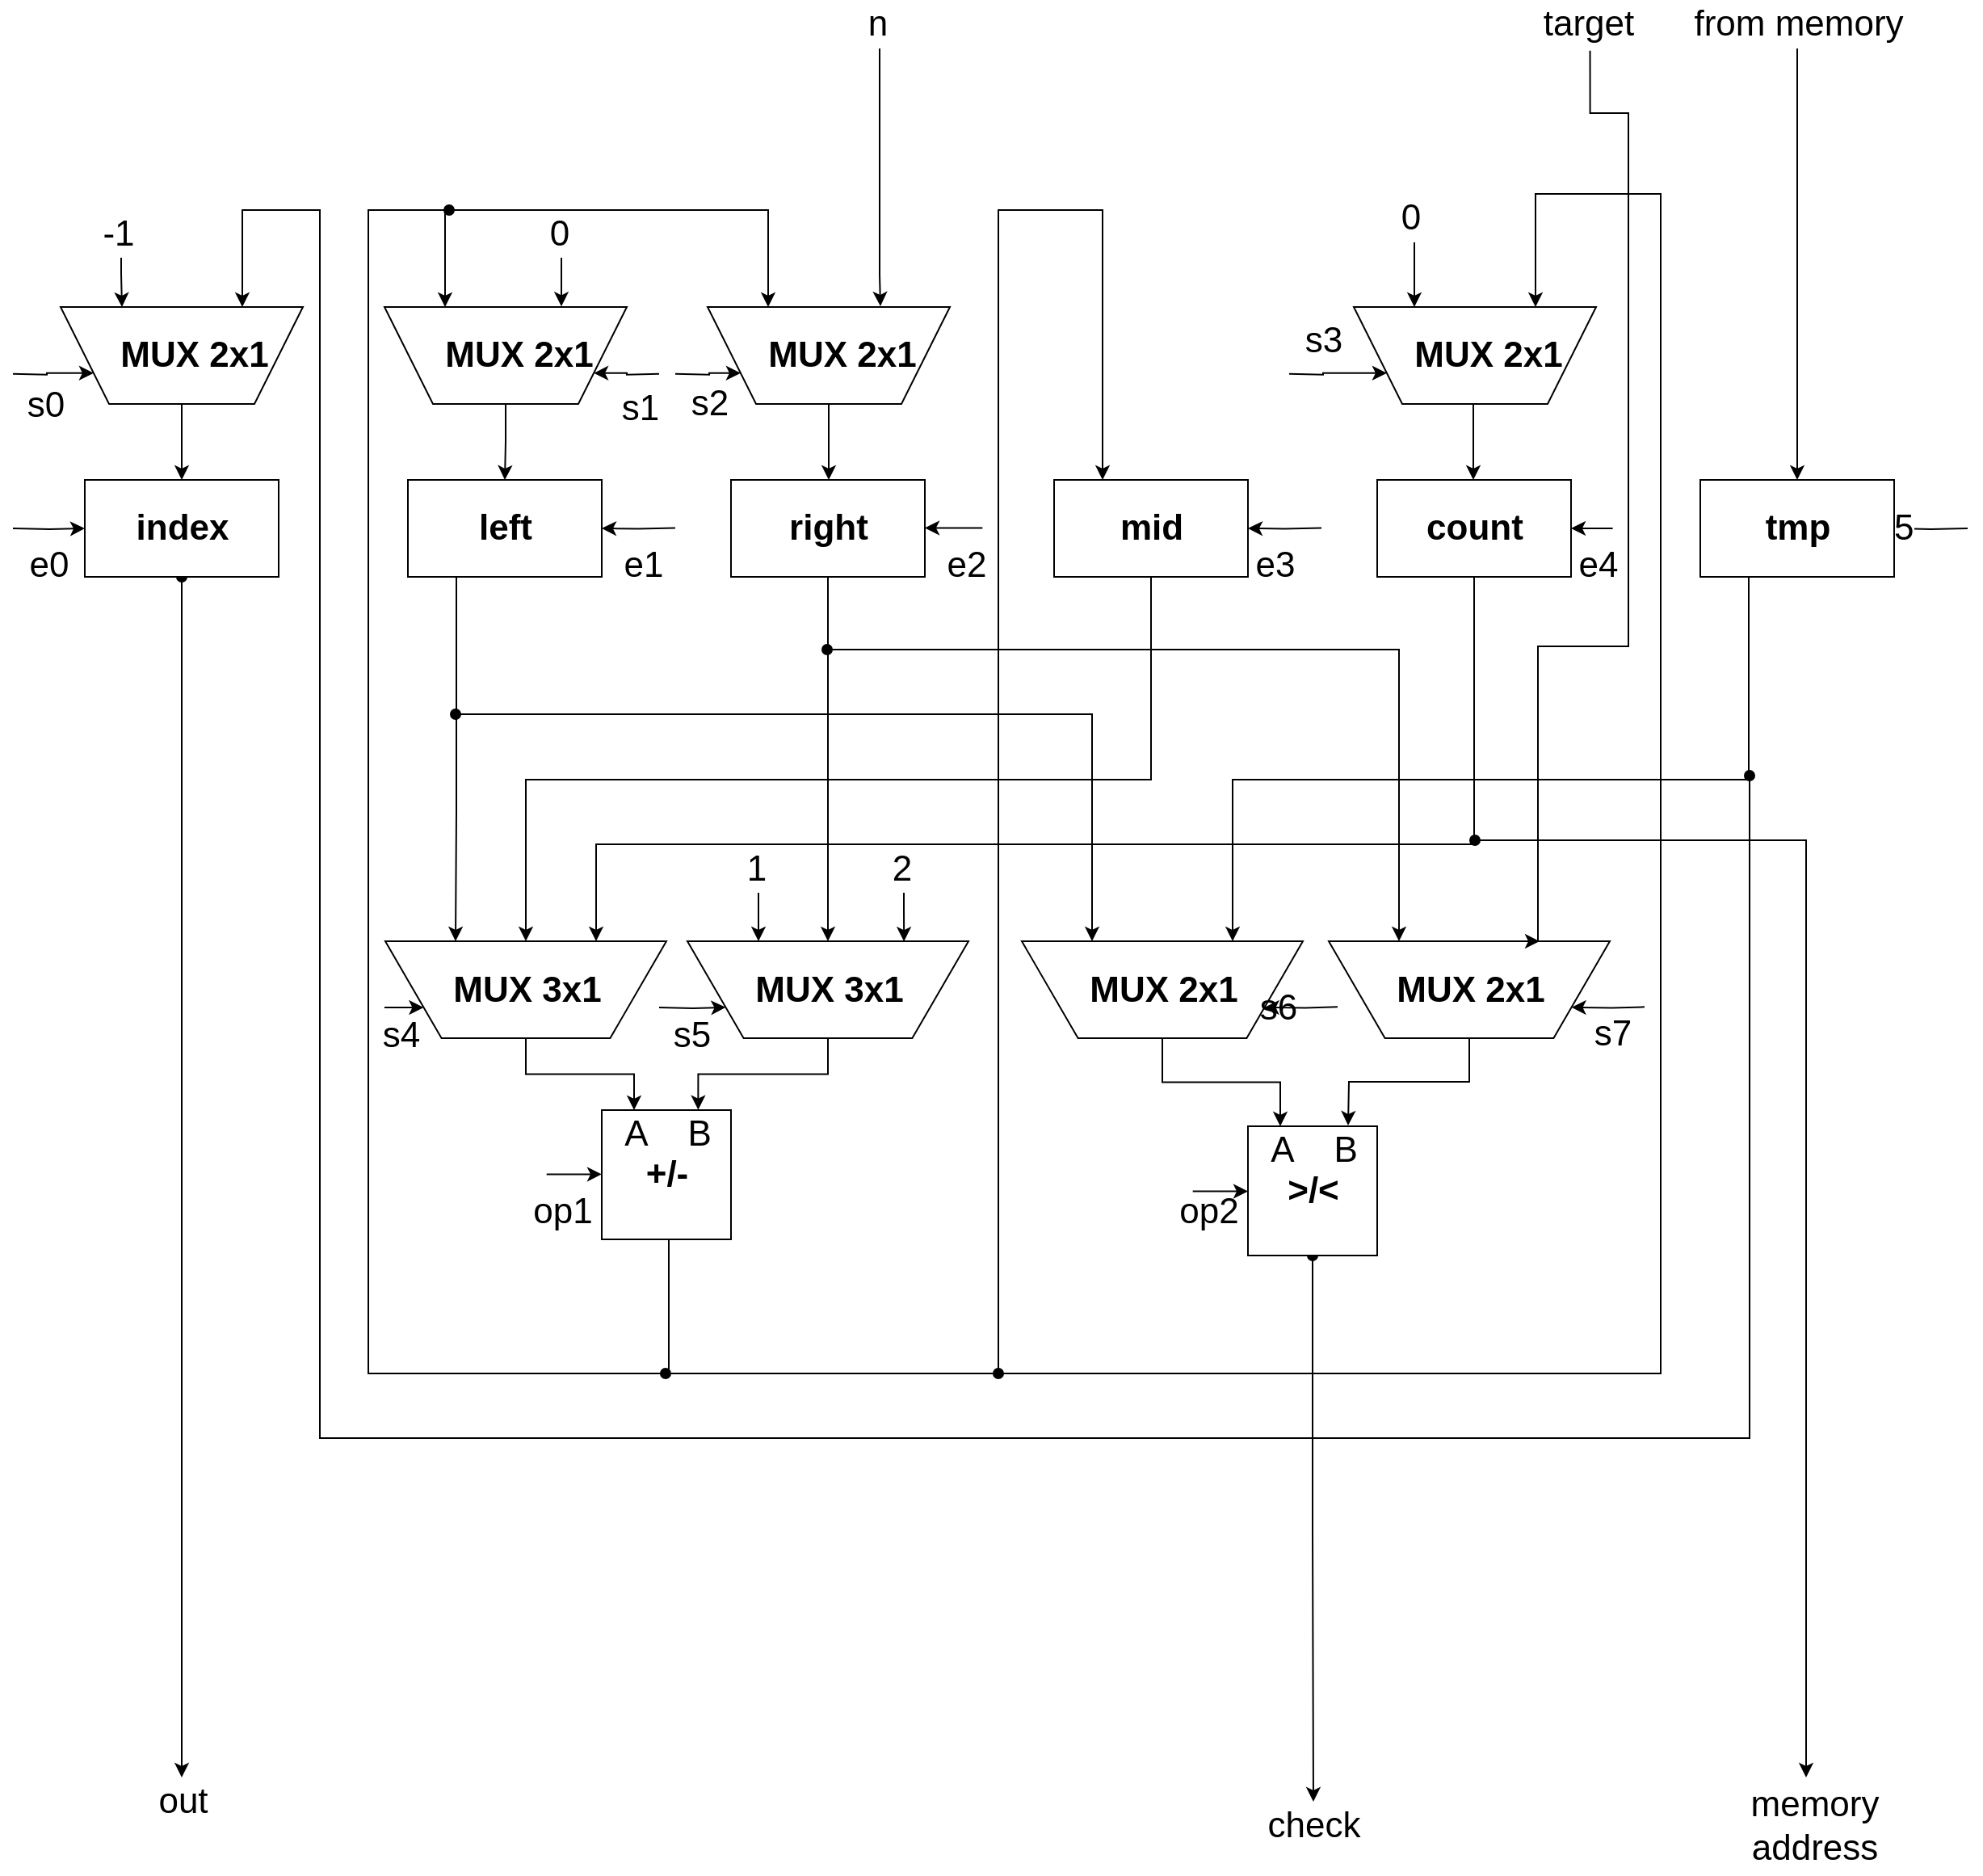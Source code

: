<mxfile version="12.3.8" type="device" pages="1"><diagram id="3sJvun6BEITqu1rVy7vT" name="Page-1"><mxGraphModel dx="2026" dy="1034" grid="1" gridSize="10" guides="1" tooltips="1" connect="1" arrows="1" fold="1" page="1" pageScale="1" pageWidth="1169" pageHeight="1654" math="0" shadow="0"><root><mxCell id="0"/><mxCell id="1" parent="0"/><mxCell id="m10K15A2vVSIqq9k2kAD-99" style="edgeStyle=orthogonalEdgeStyle;rounded=0;orthogonalLoop=1;jettySize=auto;html=1;exitX=0.5;exitY=1;exitDx=0;exitDy=0;startArrow=oval;startFill=1;fontSize=22;" edge="1" parent="1" source="m10K15A2vVSIqq9k2kAD-1" target="m10K15A2vVSIqq9k2kAD-100"><mxGeometry relative="1" as="geometry"><mxPoint x="668" y="1140" as="targetPoint"/></mxGeometry></mxCell><mxCell id="m10K15A2vVSIqq9k2kAD-116" value="e0" style="edgeStyle=orthogonalEdgeStyle;rounded=0;orthogonalLoop=1;jettySize=auto;html=1;exitX=0;exitY=0.5;exitDx=0;exitDy=0;startArrow=none;startFill=0;fontSize=22;entryX=0;entryY=0.5;entryDx=0;entryDy=0;" edge="1" parent="1" target="m10K15A2vVSIqq9k2kAD-1"><mxGeometry x="0.004" y="-23" relative="1" as="geometry"><mxPoint x="563" y="387" as="sourcePoint"/><mxPoint as="offset"/></mxGeometry></mxCell><mxCell id="m10K15A2vVSIqq9k2kAD-1" value="index" style="rounded=0;whiteSpace=wrap;html=1;fontSize=22;fontStyle=1" vertex="1" parent="1"><mxGeometry x="607.5" y="357" width="120" height="60" as="geometry"/></mxCell><mxCell id="m10K15A2vVSIqq9k2kAD-15" style="edgeStyle=orthogonalEdgeStyle;rounded=0;orthogonalLoop=1;jettySize=auto;html=1;exitX=0.25;exitY=1;exitDx=0;exitDy=0;entryX=0.75;entryY=1;entryDx=0;entryDy=0;fontSize=22;" edge="1" parent="1" source="m10K15A2vVSIqq9k2kAD-2" target="m10K15A2vVSIqq9k2kAD-10"><mxGeometry relative="1" as="geometry"><Array as="points"><mxPoint x="837.5" y="562.5"/><mxPoint x="837.5" y="562.5"/></Array></mxGeometry></mxCell><mxCell id="m10K15A2vVSIqq9k2kAD-43" style="edgeStyle=orthogonalEdgeStyle;rounded=0;orthogonalLoop=1;jettySize=auto;html=1;entryX=0.75;entryY=1;entryDx=0;entryDy=0;fontSize=22;startArrow=oval;startFill=1;" edge="1" parent="1" target="m10K15A2vVSIqq9k2kAD-36"><mxGeometry relative="1" as="geometry"><mxPoint x="837" y="502" as="sourcePoint"/><Array as="points"><mxPoint x="837.5" y="502.5"/><mxPoint x="1231.5" y="502.5"/></Array></mxGeometry></mxCell><mxCell id="m10K15A2vVSIqq9k2kAD-118" value="e1" style="edgeStyle=orthogonalEdgeStyle;rounded=0;orthogonalLoop=1;jettySize=auto;html=1;exitX=1;exitY=0.5;exitDx=0;exitDy=0;startArrow=none;startFill=0;fontSize=22;entryX=1;entryY=0.5;entryDx=0;entryDy=0;" edge="1" parent="1" target="m10K15A2vVSIqq9k2kAD-2"><mxGeometry x="-0.113" y="23" relative="1" as="geometry"><mxPoint x="973" y="386.706" as="sourcePoint"/><mxPoint as="offset"/></mxGeometry></mxCell><mxCell id="m10K15A2vVSIqq9k2kAD-2" value="left" style="rounded=0;whiteSpace=wrap;html=1;fontSize=22;fontStyle=1" vertex="1" parent="1"><mxGeometry x="807.5" y="357" width="120" height="60" as="geometry"/></mxCell><mxCell id="m10K15A2vVSIqq9k2kAD-20" style="edgeStyle=orthogonalEdgeStyle;rounded=0;orthogonalLoop=1;jettySize=auto;html=1;entryX=0.5;entryY=1;entryDx=0;entryDy=0;fontSize=22;" edge="1" parent="1" target="m10K15A2vVSIqq9k2kAD-19"><mxGeometry relative="1" as="geometry"><mxPoint x="1067.5" y="417.5" as="sourcePoint"/><Array as="points"><mxPoint x="1067.5" y="417.5"/></Array></mxGeometry></mxCell><mxCell id="m10K15A2vVSIqq9k2kAD-45" style="edgeStyle=orthogonalEdgeStyle;rounded=0;orthogonalLoop=1;jettySize=auto;html=1;entryX=0.75;entryY=1;entryDx=0;entryDy=0;fontSize=22;startArrow=oval;startFill=1;" edge="1" parent="1" target="m10K15A2vVSIqq9k2kAD-39"><mxGeometry relative="1" as="geometry"><mxPoint x="1067" y="462" as="sourcePoint"/><Array as="points"><mxPoint x="1067.5" y="462.5"/><mxPoint x="1421.5" y="462.5"/></Array></mxGeometry></mxCell><mxCell id="m10K15A2vVSIqq9k2kAD-119" value="e2" style="edgeStyle=orthogonalEdgeStyle;rounded=0;orthogonalLoop=1;jettySize=auto;html=1;exitX=1;exitY=0.5;exitDx=0;exitDy=0;startArrow=none;startFill=0;fontSize=22;entryX=1;entryY=0.5;entryDx=0;entryDy=0;" edge="1" parent="1" target="m10K15A2vVSIqq9k2kAD-3"><mxGeometry x="-0.423" y="23" relative="1" as="geometry"><mxPoint x="1163.176" y="386.706" as="sourcePoint"/><mxPoint as="offset"/></mxGeometry></mxCell><mxCell id="m10K15A2vVSIqq9k2kAD-3" value="right" style="rounded=0;whiteSpace=wrap;html=1;fontSize=22;fontStyle=1" vertex="1" parent="1"><mxGeometry x="1007.5" y="357" width="120" height="60" as="geometry"/></mxCell><mxCell id="m10K15A2vVSIqq9k2kAD-16" style="edgeStyle=orthogonalEdgeStyle;rounded=0;orthogonalLoop=1;jettySize=auto;html=1;exitX=0.5;exitY=1;exitDx=0;exitDy=0;fontSize=22;" edge="1" parent="1" source="m10K15A2vVSIqq9k2kAD-4" target="m10K15A2vVSIqq9k2kAD-10"><mxGeometry relative="1" as="geometry"><Array as="points"><mxPoint x="1267.5" y="542.5"/><mxPoint x="880.5" y="542.5"/></Array></mxGeometry></mxCell><mxCell id="m10K15A2vVSIqq9k2kAD-117" value="e3" style="edgeStyle=orthogonalEdgeStyle;rounded=0;orthogonalLoop=1;jettySize=auto;html=1;exitX=1;exitY=0.5;exitDx=0;exitDy=0;startArrow=none;startFill=0;fontSize=22;entryX=1;entryY=0.5;entryDx=0;entryDy=0;" edge="1" parent="1" target="m10K15A2vVSIqq9k2kAD-4"><mxGeometry x="0.33" y="23" relative="1" as="geometry"><mxPoint x="1373" y="386.706" as="sourcePoint"/><mxPoint x="1" as="offset"/></mxGeometry></mxCell><mxCell id="m10K15A2vVSIqq9k2kAD-4" value="mid" style="rounded=0;whiteSpace=wrap;html=1;fontSize=22;fontStyle=1" vertex="1" parent="1"><mxGeometry x="1207.5" y="357" width="120" height="60" as="geometry"/></mxCell><mxCell id="m10K15A2vVSIqq9k2kAD-17" style="edgeStyle=orthogonalEdgeStyle;rounded=0;orthogonalLoop=1;jettySize=auto;html=1;exitX=0.5;exitY=1;exitDx=0;exitDy=0;entryX=0.25;entryY=1;entryDx=0;entryDy=0;fontSize=22;" edge="1" parent="1" source="m10K15A2vVSIqq9k2kAD-5" target="m10K15A2vVSIqq9k2kAD-10"><mxGeometry relative="1" as="geometry"><Array as="points"><mxPoint x="1467.5" y="582.5"/><mxPoint x="924.5" y="582.5"/></Array></mxGeometry></mxCell><mxCell id="m10K15A2vVSIqq9k2kAD-97" style="edgeStyle=orthogonalEdgeStyle;rounded=0;orthogonalLoop=1;jettySize=auto;html=1;startArrow=oval;startFill=1;fontSize=22;" edge="1" parent="1" target="m10K15A2vVSIqq9k2kAD-98"><mxGeometry relative="1" as="geometry"><mxPoint x="1673.5" y="1160" as="targetPoint"/><mxPoint x="1468" y="580" as="sourcePoint"/><Array as="points"><mxPoint x="1673" y="580"/></Array></mxGeometry></mxCell><mxCell id="m10K15A2vVSIqq9k2kAD-123" value="e4" style="edgeStyle=orthogonalEdgeStyle;rounded=0;orthogonalLoop=1;jettySize=auto;html=1;exitX=1;exitY=0.5;exitDx=0;exitDy=0;startArrow=none;startFill=0;fontSize=22;entryX=1;entryY=0.5;entryDx=0;entryDy=0;" edge="1" parent="1" target="m10K15A2vVSIqq9k2kAD-5"><mxGeometry x="-0.211" y="23" relative="1" as="geometry"><mxPoint x="1553.286" y="387" as="sourcePoint"/><mxPoint x="1" as="offset"/></mxGeometry></mxCell><mxCell id="m10K15A2vVSIqq9k2kAD-5" value="count" style="rounded=0;whiteSpace=wrap;html=1;fontSize=22;fontStyle=1" vertex="1" parent="1"><mxGeometry x="1407.5" y="357" width="120" height="60" as="geometry"/></mxCell><mxCell id="m10K15A2vVSIqq9k2kAD-44" style="edgeStyle=orthogonalEdgeStyle;rounded=0;orthogonalLoop=1;jettySize=auto;html=1;exitX=0.25;exitY=1;exitDx=0;exitDy=0;entryX=0.25;entryY=1;entryDx=0;entryDy=0;fontSize=22;" edge="1" parent="1" source="m10K15A2vVSIqq9k2kAD-6" target="m10K15A2vVSIqq9k2kAD-36"><mxGeometry relative="1" as="geometry"><Array as="points"><mxPoint x="1637.5" y="542.5"/><mxPoint x="1318.5" y="542.5"/></Array></mxGeometry></mxCell><mxCell id="m10K15A2vVSIqq9k2kAD-50" style="edgeStyle=orthogonalEdgeStyle;rounded=0;orthogonalLoop=1;jettySize=auto;html=1;fontSize=22;entryX=0.5;entryY=0;entryDx=0;entryDy=0;" edge="1" parent="1" source="m10K15A2vVSIqq9k2kAD-49" target="m10K15A2vVSIqq9k2kAD-6"><mxGeometry relative="1" as="geometry"/></mxCell><mxCell id="m10K15A2vVSIqq9k2kAD-124" value="e5" style="edgeStyle=orthogonalEdgeStyle;rounded=0;orthogonalLoop=1;jettySize=auto;html=1;exitX=1;exitY=0.5;exitDx=0;exitDy=0;startArrow=none;startFill=0;fontSize=22;entryX=1;entryY=0.5;entryDx=0;entryDy=0;" edge="1" parent="1" target="m10K15A2vVSIqq9k2kAD-6"><mxGeometry x="0.009" y="23" relative="1" as="geometry"><mxPoint x="1773" y="387" as="sourcePoint"/><mxPoint as="offset"/></mxGeometry></mxCell><mxCell id="m10K15A2vVSIqq9k2kAD-6" value="tmp" style="rounded=0;whiteSpace=wrap;html=1;fontSize=22;fontStyle=1" vertex="1" parent="1"><mxGeometry x="1607.5" y="357" width="120" height="60" as="geometry"/></mxCell><mxCell id="m10K15A2vVSIqq9k2kAD-67" style="edgeStyle=orthogonalEdgeStyle;rounded=0;orthogonalLoop=1;jettySize=auto;html=1;exitX=0.5;exitY=1;exitDx=0;exitDy=0;entryX=0.75;entryY=1;entryDx=0;entryDy=0;fontSize=22;" edge="1" parent="1" source="m10K15A2vVSIqq9k2kAD-7" target="m10K15A2vVSIqq9k2kAD-63"><mxGeometry relative="1" as="geometry"><Array as="points"><mxPoint x="969" y="827"/><mxPoint x="969" y="910"/><mxPoint x="783" y="910"/><mxPoint x="783" y="190"/><mxPoint x="831" y="190"/></Array></mxGeometry></mxCell><mxCell id="m10K15A2vVSIqq9k2kAD-91" style="edgeStyle=orthogonalEdgeStyle;rounded=0;orthogonalLoop=1;jettySize=auto;html=1;entryX=0.25;entryY=0;entryDx=0;entryDy=0;startArrow=oval;startFill=1;fontSize=22;" edge="1" parent="1" target="m10K15A2vVSIqq9k2kAD-4"><mxGeometry relative="1" as="geometry"><mxPoint x="967" y="910" as="sourcePoint"/><Array as="points"><mxPoint x="1173" y="910"/><mxPoint x="1173" y="190"/><mxPoint x="1237" y="190"/></Array></mxGeometry></mxCell><mxCell id="m10K15A2vVSIqq9k2kAD-108" style="edgeStyle=orthogonalEdgeStyle;rounded=0;orthogonalLoop=1;jettySize=auto;html=1;entryX=0.25;entryY=1;entryDx=0;entryDy=0;startArrow=oval;startFill=1;fontSize=22;" edge="1" parent="1" target="m10K15A2vVSIqq9k2kAD-94"><mxGeometry relative="1" as="geometry"><mxPoint x="1173" y="910" as="sourcePoint"/><Array as="points"><mxPoint x="1583" y="910"/><mxPoint x="1583" y="180"/><mxPoint x="1505" y="180"/></Array></mxGeometry></mxCell><mxCell id="m10K15A2vVSIqq9k2kAD-114" value="op1" style="edgeStyle=orthogonalEdgeStyle;rounded=0;orthogonalLoop=1;jettySize=auto;html=1;exitX=0;exitY=0.5;exitDx=0;exitDy=0;startArrow=none;startFill=0;fontSize=22;entryX=0;entryY=0.5;entryDx=0;entryDy=0;labelBackgroundColor=none;" edge="1" parent="1" target="m10K15A2vVSIqq9k2kAD-7"><mxGeometry x="-0.432" y="-23" relative="1" as="geometry"><mxPoint x="893.353" y="786.706" as="sourcePoint"/><mxPoint as="offset"/></mxGeometry></mxCell><mxCell id="m10K15A2vVSIqq9k2kAD-7" value="&lt;div&gt;&lt;font style=&quot;font-size: 22px&quot;&gt;+/-&lt;/font&gt;&lt;/div&gt;" style="whiteSpace=wrap;html=1;aspect=fixed;fontStyle=1;fontSize=22;verticalAlign=middle;" vertex="1" parent="1"><mxGeometry x="927.5" y="747" width="80" height="80" as="geometry"/></mxCell><mxCell id="m10K15A2vVSIqq9k2kAD-112" value="" style="edgeStyle=orthogonalEdgeStyle;rounded=0;orthogonalLoop=1;jettySize=auto;html=1;startArrow=oval;startFill=1;fontSize=22;" edge="1" parent="1" source="m10K15A2vVSIqq9k2kAD-8" target="m10K15A2vVSIqq9k2kAD-113"><mxGeometry relative="1" as="geometry"><mxPoint x="1367.5" y="1130" as="targetPoint"/></mxGeometry></mxCell><mxCell id="m10K15A2vVSIqq9k2kAD-115" value="op2" style="edgeStyle=orthogonalEdgeStyle;rounded=0;orthogonalLoop=1;jettySize=auto;html=1;exitX=0;exitY=0.5;exitDx=0;exitDy=0;startArrow=none;startFill=0;fontSize=22;entryX=0;entryY=0.5;entryDx=0;entryDy=0;labelBackgroundColor=none;" edge="1" parent="1" target="m10K15A2vVSIqq9k2kAD-8"><mxGeometry x="-0.445" y="-13" relative="1" as="geometry"><mxPoint x="1293.353" y="797.294" as="sourcePoint"/><mxPoint as="offset"/></mxGeometry></mxCell><mxCell id="m10K15A2vVSIqq9k2kAD-8" value="&lt;font style=&quot;font-size: 22px&quot;&gt;&amp;gt;/&amp;lt;&lt;/font&gt;" style="whiteSpace=wrap;html=1;aspect=fixed;fontStyle=1;fontSize=22;" vertex="1" parent="1"><mxGeometry x="1327.5" y="757" width="80" height="80" as="geometry"/></mxCell><mxCell id="m10K15A2vVSIqq9k2kAD-11" style="edgeStyle=orthogonalEdgeStyle;rounded=0;orthogonalLoop=1;jettySize=auto;html=1;exitX=0.5;exitY=0;exitDx=0;exitDy=0;entryX=0.25;entryY=0;entryDx=0;entryDy=0;fontSize=22;" edge="1" parent="1" source="m10K15A2vVSIqq9k2kAD-10" target="m10K15A2vVSIqq9k2kAD-7"><mxGeometry relative="1" as="geometry"/></mxCell><mxCell id="m10K15A2vVSIqq9k2kAD-13" value="A&amp;nbsp; &amp;nbsp; B" style="text;html=1;align=center;verticalAlign=middle;resizable=0;points=[];;autosize=1;fontSize=22;" vertex="1" parent="1"><mxGeometry x="932.5" y="747" width="70" height="30" as="geometry"/></mxCell><mxCell id="m10K15A2vVSIqq9k2kAD-14" value="A&amp;nbsp; &amp;nbsp; B" style="text;html=1;align=center;verticalAlign=middle;resizable=0;points=[];;autosize=1;fontSize=22;" vertex="1" parent="1"><mxGeometry x="1332.5" y="757" width="70" height="30" as="geometry"/></mxCell><mxCell id="m10K15A2vVSIqq9k2kAD-21" style="edgeStyle=orthogonalEdgeStyle;rounded=0;orthogonalLoop=1;jettySize=auto;html=1;exitX=0.5;exitY=0;exitDx=0;exitDy=0;fontSize=22;entryX=0.781;entryY=-0.006;entryDx=0;entryDy=0;entryPerimeter=0;" edge="1" parent="1" source="m10K15A2vVSIqq9k2kAD-19" target="m10K15A2vVSIqq9k2kAD-13"><mxGeometry relative="1" as="geometry"><mxPoint x="988.5" y="742.5" as="targetPoint"/></mxGeometry></mxCell><mxCell id="m10K15A2vVSIqq9k2kAD-26" style="edgeStyle=orthogonalEdgeStyle;rounded=0;orthogonalLoop=1;jettySize=auto;html=1;fontSize=22;" edge="1" parent="1" source="m10K15A2vVSIqq9k2kAD-22"><mxGeometry relative="1" as="geometry"><mxPoint x="1024.5" y="642.5" as="targetPoint"/><Array as="points"><mxPoint x="1024.5" y="622.5"/><mxPoint x="1024.5" y="622.5"/></Array></mxGeometry></mxCell><mxCell id="m10K15A2vVSIqq9k2kAD-22" value="1" style="text;html=1;align=center;verticalAlign=middle;resizable=0;points=[];;autosize=1;fontSize=22;" vertex="1" parent="1"><mxGeometry x="1007.5" y="582.5" width="30" height="30" as="geometry"/></mxCell><mxCell id="m10K15A2vVSIqq9k2kAD-29" style="edgeStyle=orthogonalEdgeStyle;rounded=0;orthogonalLoop=1;jettySize=auto;html=1;fontSize=22;" edge="1" parent="1" source="m10K15A2vVSIqq9k2kAD-30"><mxGeometry relative="1" as="geometry"><mxPoint x="1114.578" y="642.597" as="targetPoint"/><Array as="points"><mxPoint x="1114.5" y="622.5"/><mxPoint x="1114.5" y="622.5"/></Array></mxGeometry></mxCell><mxCell id="m10K15A2vVSIqq9k2kAD-30" value="2" style="text;html=1;align=center;verticalAlign=middle;resizable=0;points=[];;autosize=1;fontSize=22;" vertex="1" parent="1"><mxGeometry x="1097.5" y="582.5" width="30" height="30" as="geometry"/></mxCell><mxCell id="m10K15A2vVSIqq9k2kAD-33" value="" style="group" vertex="1" connectable="0" parent="1"><mxGeometry x="793.5" y="642.5" width="174" height="60" as="geometry"/></mxCell><mxCell id="m10K15A2vVSIqq9k2kAD-10" value="" style="shape=trapezoid;perimeter=trapezoidPerimeter;whiteSpace=wrap;html=1;fontSize=22;rotation=-180;" vertex="1" parent="m10K15A2vVSIqq9k2kAD-33"><mxGeometry width="174" height="60" as="geometry"/></mxCell><mxCell id="m10K15A2vVSIqq9k2kAD-31" value="&lt;b&gt;MUX 3x1&lt;/b&gt;" style="text;html=1;align=center;verticalAlign=middle;resizable=0;points=[];;autosize=1;fontSize=22;" vertex="1" parent="m10K15A2vVSIqq9k2kAD-33"><mxGeometry x="32" y="15" width="110" height="30" as="geometry"/></mxCell><mxCell id="m10K15A2vVSIqq9k2kAD-34" value="" style="group" vertex="1" connectable="0" parent="1"><mxGeometry x="980.5" y="642.5" width="174" height="60" as="geometry"/></mxCell><mxCell id="m10K15A2vVSIqq9k2kAD-19" value="" style="shape=trapezoid;perimeter=trapezoidPerimeter;whiteSpace=wrap;html=1;fontSize=22;rotation=-180;" vertex="1" parent="m10K15A2vVSIqq9k2kAD-34"><mxGeometry width="174" height="60" as="geometry"/></mxCell><mxCell id="m10K15A2vVSIqq9k2kAD-32" value="&lt;b&gt;MUX 3x1&lt;/b&gt;" style="text;html=1;align=center;verticalAlign=middle;resizable=0;points=[];;autosize=1;fontSize=22;" vertex="1" parent="m10K15A2vVSIqq9k2kAD-34"><mxGeometry x="32" y="15" width="110" height="30" as="geometry"/></mxCell><mxCell id="m10K15A2vVSIqq9k2kAD-35" value="" style="group" vertex="1" connectable="0" parent="1"><mxGeometry x="1187.5" y="642.5" width="174" height="60" as="geometry"/></mxCell><mxCell id="m10K15A2vVSIqq9k2kAD-36" value="" style="shape=trapezoid;perimeter=trapezoidPerimeter;whiteSpace=wrap;html=1;fontSize=22;rotation=-180;" vertex="1" parent="m10K15A2vVSIqq9k2kAD-35"><mxGeometry width="174" height="60" as="geometry"/></mxCell><mxCell id="m10K15A2vVSIqq9k2kAD-37" value="&lt;b&gt;MUX 2x1&lt;/b&gt;" style="text;html=1;align=center;verticalAlign=middle;resizable=0;points=[];;autosize=1;fontSize=22;" vertex="1" parent="m10K15A2vVSIqq9k2kAD-35"><mxGeometry x="32" y="15" width="110" height="30" as="geometry"/></mxCell><mxCell id="m10K15A2vVSIqq9k2kAD-38" value="" style="group" vertex="1" connectable="0" parent="1"><mxGeometry x="1377.5" y="642.5" width="174" height="60" as="geometry"/></mxCell><mxCell id="m10K15A2vVSIqq9k2kAD-39" value="" style="shape=trapezoid;perimeter=trapezoidPerimeter;whiteSpace=wrap;html=1;fontSize=22;rotation=-180;" vertex="1" parent="m10K15A2vVSIqq9k2kAD-38"><mxGeometry width="174" height="60" as="geometry"/></mxCell><mxCell id="m10K15A2vVSIqq9k2kAD-40" value="&lt;b&gt;MUX 2x1&lt;/b&gt;" style="text;html=1;align=center;verticalAlign=middle;resizable=0;points=[];;autosize=1;fontSize=22;" vertex="1" parent="m10K15A2vVSIqq9k2kAD-38"><mxGeometry x="32" y="15" width="110" height="30" as="geometry"/></mxCell><mxCell id="m10K15A2vVSIqq9k2kAD-41" style="edgeStyle=orthogonalEdgeStyle;rounded=0;orthogonalLoop=1;jettySize=auto;html=1;exitX=0.5;exitY=0;exitDx=0;exitDy=0;entryX=0.25;entryY=0;entryDx=0;entryDy=0;fontSize=22;" edge="1" parent="1" source="m10K15A2vVSIqq9k2kAD-36" target="m10K15A2vVSIqq9k2kAD-8"><mxGeometry relative="1" as="geometry"/></mxCell><mxCell id="m10K15A2vVSIqq9k2kAD-42" style="edgeStyle=orthogonalEdgeStyle;rounded=0;orthogonalLoop=1;jettySize=auto;html=1;exitX=0.5;exitY=0;exitDx=0;exitDy=0;fontSize=22;" edge="1" parent="1" source="m10K15A2vVSIqq9k2kAD-39"><mxGeometry relative="1" as="geometry"><mxPoint x="1389.5" y="756.5" as="targetPoint"/></mxGeometry></mxCell><mxCell id="m10K15A2vVSIqq9k2kAD-47" value="target" style="text;html=1;align=center;verticalAlign=middle;resizable=0;points=[];;autosize=1;fontSize=22;" vertex="1" parent="1"><mxGeometry x="1503" y="60" width="70" height="30" as="geometry"/></mxCell><mxCell id="m10K15A2vVSIqq9k2kAD-48" style="edgeStyle=orthogonalEdgeStyle;rounded=0;orthogonalLoop=1;jettySize=auto;html=1;fontSize=22;entryX=0.25;entryY=1;entryDx=0;entryDy=0;exitX=0.518;exitY=1.047;exitDx=0;exitDy=0;exitPerimeter=0;" edge="1" parent="1" source="m10K15A2vVSIqq9k2kAD-47" target="m10K15A2vVSIqq9k2kAD-39"><mxGeometry relative="1" as="geometry"><Array as="points"><mxPoint x="1539" y="130"/><mxPoint x="1563" y="130"/><mxPoint x="1563" y="460"/><mxPoint x="1507" y="460"/></Array></mxGeometry></mxCell><mxCell id="m10K15A2vVSIqq9k2kAD-49" value="from memory" style="text;html=1;align=center;verticalAlign=middle;resizable=0;points=[];;autosize=1;fontSize=22;" vertex="1" parent="1"><mxGeometry x="1592.5" y="60" width="150" height="30" as="geometry"/></mxCell><mxCell id="m10K15A2vVSIqq9k2kAD-55" value="" style="group" vertex="1" connectable="0" parent="1"><mxGeometry x="592.5" y="250" width="150" height="60" as="geometry"/></mxCell><mxCell id="m10K15A2vVSIqq9k2kAD-56" value="" style="shape=trapezoid;perimeter=trapezoidPerimeter;whiteSpace=wrap;html=1;fontSize=22;rotation=-180;" vertex="1" parent="m10K15A2vVSIqq9k2kAD-55"><mxGeometry width="150" height="60" as="geometry"/></mxCell><mxCell id="m10K15A2vVSIqq9k2kAD-57" value="&lt;b&gt;MUX 2x1&lt;/b&gt;" style="text;html=1;align=center;verticalAlign=middle;resizable=0;points=[];;autosize=1;fontSize=22;" vertex="1" parent="m10K15A2vVSIqq9k2kAD-55"><mxGeometry x="27.586" y="15" width="110" height="30" as="geometry"/></mxCell><mxCell id="m10K15A2vVSIqq9k2kAD-59" style="edgeStyle=orthogonalEdgeStyle;rounded=0;orthogonalLoop=1;jettySize=auto;html=1;fontSize=22;" edge="1" parent="1" source="m10K15A2vVSIqq9k2kAD-60"><mxGeometry relative="1" as="geometry"><mxPoint x="630.5" y="250" as="targetPoint"/><Array as="points"><mxPoint x="630" y="229.5"/><mxPoint x="630" y="229.5"/></Array></mxGeometry></mxCell><mxCell id="m10K15A2vVSIqq9k2kAD-60" value="-1" style="text;html=1;align=center;verticalAlign=middle;resizable=0;points=[];;autosize=1;fontSize=22;" vertex="1" parent="1"><mxGeometry x="608" y="189.5" width="40" height="30" as="geometry"/></mxCell><mxCell id="m10K15A2vVSIqq9k2kAD-62" value="" style="group" vertex="1" connectable="0" parent="1"><mxGeometry x="793" y="250" width="150" height="60" as="geometry"/></mxCell><mxCell id="m10K15A2vVSIqq9k2kAD-63" value="" style="shape=trapezoid;perimeter=trapezoidPerimeter;whiteSpace=wrap;html=1;fontSize=22;rotation=-180;" vertex="1" parent="m10K15A2vVSIqq9k2kAD-62"><mxGeometry width="150" height="60" as="geometry"/></mxCell><mxCell id="m10K15A2vVSIqq9k2kAD-64" value="&lt;b&gt;MUX 2x1&lt;/b&gt;" style="text;html=1;align=center;verticalAlign=middle;resizable=0;points=[];;autosize=1;fontSize=22;" vertex="1" parent="m10K15A2vVSIqq9k2kAD-62"><mxGeometry x="27.586" y="15" width="110" height="30" as="geometry"/></mxCell><mxCell id="m10K15A2vVSIqq9k2kAD-65" style="edgeStyle=orthogonalEdgeStyle;rounded=0;orthogonalLoop=1;jettySize=auto;html=1;exitX=0.5;exitY=0;exitDx=0;exitDy=0;entryX=0.5;entryY=0;entryDx=0;entryDy=0;fontSize=22;" edge="1" parent="1" source="m10K15A2vVSIqq9k2kAD-63" target="m10K15A2vVSIqq9k2kAD-2"><mxGeometry relative="1" as="geometry"><Array as="points"><mxPoint x="868" y="333"/></Array></mxGeometry></mxCell><mxCell id="m10K15A2vVSIqq9k2kAD-66" style="edgeStyle=orthogonalEdgeStyle;rounded=0;orthogonalLoop=1;jettySize=auto;html=1;exitX=0.5;exitY=0;exitDx=0;exitDy=0;fontSize=22;" edge="1" parent="1" source="m10K15A2vVSIqq9k2kAD-56" target="m10K15A2vVSIqq9k2kAD-1"><mxGeometry relative="1" as="geometry"/></mxCell><mxCell id="m10K15A2vVSIqq9k2kAD-74" style="edgeStyle=orthogonalEdgeStyle;rounded=0;orthogonalLoop=1;jettySize=auto;html=1;fontSize=22;" edge="1" parent="1" source="m10K15A2vVSIqq9k2kAD-75"><mxGeometry relative="1" as="geometry"><mxPoint x="902.5" y="249.667" as="targetPoint"/><Array as="points"><mxPoint x="902.5" y="229.5"/><mxPoint x="902.5" y="229.5"/></Array></mxGeometry></mxCell><mxCell id="m10K15A2vVSIqq9k2kAD-75" value="0" style="text;html=1;align=center;verticalAlign=middle;resizable=0;points=[];;autosize=1;fontSize=22;" vertex="1" parent="1"><mxGeometry x="885.5" y="189.5" width="30" height="30" as="geometry"/></mxCell><mxCell id="m10K15A2vVSIqq9k2kAD-76" value="" style="group" vertex="1" connectable="0" parent="1"><mxGeometry x="993" y="250" width="150" height="60" as="geometry"/></mxCell><mxCell id="m10K15A2vVSIqq9k2kAD-77" value="" style="shape=trapezoid;perimeter=trapezoidPerimeter;whiteSpace=wrap;html=1;fontSize=22;rotation=-180;" vertex="1" parent="m10K15A2vVSIqq9k2kAD-76"><mxGeometry width="150" height="60" as="geometry"/></mxCell><mxCell id="m10K15A2vVSIqq9k2kAD-78" value="&lt;b&gt;MUX 2x1&lt;/b&gt;" style="text;html=1;align=center;verticalAlign=middle;resizable=0;points=[];;autosize=1;fontSize=22;" vertex="1" parent="m10K15A2vVSIqq9k2kAD-76"><mxGeometry x="27.586" y="15" width="110" height="30" as="geometry"/></mxCell><mxCell id="m10K15A2vVSIqq9k2kAD-79" style="edgeStyle=orthogonalEdgeStyle;rounded=0;orthogonalLoop=1;jettySize=auto;html=1;exitX=0.5;exitY=0;exitDx=0;exitDy=0;fontSize=22;" edge="1" parent="1" source="m10K15A2vVSIqq9k2kAD-77" target="m10K15A2vVSIqq9k2kAD-3"><mxGeometry relative="1" as="geometry"><Array as="points"><mxPoint x="1068" y="333"/><mxPoint x="1068" y="333"/></Array></mxGeometry></mxCell><mxCell id="m10K15A2vVSIqq9k2kAD-81" style="edgeStyle=orthogonalEdgeStyle;rounded=0;orthogonalLoop=1;jettySize=auto;html=1;fontSize=22;" edge="1" parent="1" source="m10K15A2vVSIqq9k2kAD-82"><mxGeometry relative="1" as="geometry"><mxPoint x="1100" y="249.5" as="targetPoint"/><Array as="points"><mxPoint x="1099.5" y="230"/><mxPoint x="1099.5" y="230"/></Array></mxGeometry></mxCell><mxCell id="m10K15A2vVSIqq9k2kAD-82" value="n" style="text;html=1;align=center;verticalAlign=middle;resizable=0;points=[];;autosize=1;fontSize=22;" vertex="1" parent="1"><mxGeometry x="1082.5" y="60" width="30" height="30" as="geometry"/></mxCell><mxCell id="m10K15A2vVSIqq9k2kAD-86" style="edgeStyle=orthogonalEdgeStyle;rounded=0;orthogonalLoop=1;jettySize=auto;html=1;startArrow=oval;startFill=1;fontSize=22;entryX=0.25;entryY=1;entryDx=0;entryDy=0;" edge="1" parent="1" target="m10K15A2vVSIqq9k2kAD-56"><mxGeometry relative="1" as="geometry"><mxPoint x="1638" y="540" as="sourcePoint"/><mxPoint x="705" y="210" as="targetPoint"/><Array as="points"><mxPoint x="1638" y="950"/><mxPoint x="753" y="950"/><mxPoint x="753" y="190"/><mxPoint x="705" y="190"/></Array></mxGeometry></mxCell><mxCell id="m10K15A2vVSIqq9k2kAD-87" style="edgeStyle=orthogonalEdgeStyle;rounded=0;orthogonalLoop=1;jettySize=auto;html=1;entryX=0.75;entryY=1;entryDx=0;entryDy=0;fontSize=22;startArrow=oval;startFill=1;" edge="1" parent="1" target="m10K15A2vVSIqq9k2kAD-77"><mxGeometry relative="1" as="geometry"><mxPoint x="833" y="190" as="sourcePoint"/><mxPoint x="1030.286" y="249.857" as="targetPoint"/><Array as="points"><mxPoint x="1030" y="190"/></Array></mxGeometry></mxCell><mxCell id="m10K15A2vVSIqq9k2kAD-93" value="" style="group" vertex="1" connectable="0" parent="1"><mxGeometry x="1393" y="250" width="150" height="60" as="geometry"/></mxCell><mxCell id="m10K15A2vVSIqq9k2kAD-94" value="" style="shape=trapezoid;perimeter=trapezoidPerimeter;whiteSpace=wrap;html=1;fontSize=22;rotation=-180;" vertex="1" parent="m10K15A2vVSIqq9k2kAD-93"><mxGeometry width="150" height="60" as="geometry"/></mxCell><mxCell id="m10K15A2vVSIqq9k2kAD-95" value="&lt;b&gt;MUX 2x1&lt;/b&gt;" style="text;html=1;align=center;verticalAlign=middle;resizable=0;points=[];;autosize=1;fontSize=22;" vertex="1" parent="m10K15A2vVSIqq9k2kAD-93"><mxGeometry x="27.586" y="15" width="110" height="30" as="geometry"/></mxCell><mxCell id="m10K15A2vVSIqq9k2kAD-96" style="edgeStyle=orthogonalEdgeStyle;rounded=0;orthogonalLoop=1;jettySize=auto;html=1;exitX=0.5;exitY=0;exitDx=0;exitDy=0;startArrow=none;startFill=0;fontSize=22;" edge="1" parent="1" source="m10K15A2vVSIqq9k2kAD-94" target="m10K15A2vVSIqq9k2kAD-5"><mxGeometry relative="1" as="geometry"><Array as="points"><mxPoint x="1467" y="310"/></Array></mxGeometry></mxCell><mxCell id="m10K15A2vVSIqq9k2kAD-98" value="&lt;div&gt;memory &lt;br&gt;&lt;/div&gt;&lt;div&gt;address&lt;/div&gt;" style="text;html=1;align=center;verticalAlign=middle;resizable=0;points=[];;autosize=1;fontSize=22;" vertex="1" parent="1"><mxGeometry x="1633" y="1160" width="90" height="60" as="geometry"/></mxCell><mxCell id="m10K15A2vVSIqq9k2kAD-100" value="out" style="text;html=1;align=center;verticalAlign=middle;resizable=0;points=[];;autosize=1;fontSize=22;" vertex="1" parent="1"><mxGeometry x="642.5" y="1160" width="50" height="30" as="geometry"/></mxCell><mxCell id="m10K15A2vVSIqq9k2kAD-103" style="edgeStyle=orthogonalEdgeStyle;rounded=0;orthogonalLoop=1;jettySize=auto;html=1;fontSize=22;entryX=0.75;entryY=1;entryDx=0;entryDy=0;" edge="1" parent="1" source="m10K15A2vVSIqq9k2kAD-104" target="m10K15A2vVSIqq9k2kAD-94"><mxGeometry relative="1" as="geometry"><mxPoint x="1424.833" y="249.833" as="targetPoint"/><Array as="points"><mxPoint x="1431" y="230"/></Array><mxPoint x="1431" y="140" as="sourcePoint"/></mxGeometry></mxCell><mxCell id="m10K15A2vVSIqq9k2kAD-104" value="0" style="text;html=1;align=center;verticalAlign=middle;resizable=0;points=[];;autosize=1;fontSize=22;" vertex="1" parent="1"><mxGeometry x="1413" y="180" width="30" height="30" as="geometry"/></mxCell><mxCell id="m10K15A2vVSIqq9k2kAD-113" value="check" style="text;html=1;align=center;verticalAlign=middle;resizable=0;points=[];;autosize=1;fontSize=22;" vertex="1" parent="1"><mxGeometry x="1333" y="1175" width="70" height="30" as="geometry"/></mxCell><mxCell id="m10K15A2vVSIqq9k2kAD-125" value="s0" style="edgeStyle=orthogonalEdgeStyle;rounded=0;orthogonalLoop=1;jettySize=auto;html=1;exitX=1;exitY=0.25;exitDx=0;exitDy=0;startArrow=none;startFill=0;fontSize=22;entryX=1;entryY=0.25;entryDx=0;entryDy=0;" edge="1" parent="1" target="m10K15A2vVSIqq9k2kAD-56"><mxGeometry x="-0.2" y="-19" relative="1" as="geometry"><mxPoint x="563" y="291.412" as="sourcePoint"/><mxPoint as="offset"/></mxGeometry></mxCell><mxCell id="m10K15A2vVSIqq9k2kAD-126" style="edgeStyle=orthogonalEdgeStyle;rounded=0;orthogonalLoop=1;jettySize=auto;html=1;exitX=0;exitY=0.25;exitDx=0;exitDy=0;startArrow=none;startFill=0;fontSize=22;entryX=0;entryY=0.25;entryDx=0;entryDy=0;" edge="1" parent="1" target="m10K15A2vVSIqq9k2kAD-63"><mxGeometry relative="1" as="geometry"><mxPoint x="963" y="291.412" as="sourcePoint"/></mxGeometry></mxCell><mxCell id="m10K15A2vVSIqq9k2kAD-129" value="s1" style="text;html=1;align=center;verticalAlign=middle;resizable=0;points=[];;labelBackgroundColor=#ffffff;fontSize=22;" vertex="1" connectable="0" parent="m10K15A2vVSIqq9k2kAD-126"><mxGeometry x="-0.468" y="1" relative="1" as="geometry"><mxPoint x="-1" y="20" as="offset"/></mxGeometry></mxCell><mxCell id="m10K15A2vVSIqq9k2kAD-127" style="edgeStyle=orthogonalEdgeStyle;rounded=0;orthogonalLoop=1;jettySize=auto;html=1;exitX=1;exitY=0.25;exitDx=0;exitDy=0;startArrow=none;startFill=0;fontSize=22;entryX=1;entryY=0.25;entryDx=0;entryDy=0;" edge="1" parent="1" target="m10K15A2vVSIqq9k2kAD-77"><mxGeometry relative="1" as="geometry"><mxPoint x="973" y="291.412" as="sourcePoint"/></mxGeometry></mxCell><mxCell id="m10K15A2vVSIqq9k2kAD-130" value="s2" style="text;html=1;align=center;verticalAlign=middle;resizable=0;points=[];;labelBackgroundColor=#ffffff;fontSize=22;" vertex="1" connectable="0" parent="m10K15A2vVSIqq9k2kAD-127"><mxGeometry x="0.99" y="13" relative="1" as="geometry"><mxPoint x="-20" y="32" as="offset"/></mxGeometry></mxCell><mxCell id="m10K15A2vVSIqq9k2kAD-128" value="s3" style="edgeStyle=orthogonalEdgeStyle;rounded=0;orthogonalLoop=1;jettySize=auto;html=1;exitX=1;exitY=0.25;exitDx=0;exitDy=0;startArrow=none;startFill=0;fontSize=22;entryX=1;entryY=0.25;entryDx=0;entryDy=0;" edge="1" parent="1" target="m10K15A2vVSIqq9k2kAD-94"><mxGeometry x="-0.333" y="21" relative="1" as="geometry"><mxPoint x="1353" y="291.412" as="sourcePoint"/><mxPoint as="offset"/></mxGeometry></mxCell><mxCell id="m10K15A2vVSIqq9k2kAD-135" value="s4" style="edgeStyle=orthogonalEdgeStyle;rounded=0;orthogonalLoop=1;jettySize=auto;html=1;exitX=1;exitY=0.25;exitDx=0;exitDy=0;startArrow=none;startFill=0;fontSize=22;labelBackgroundColor=none;entryX=1;entryY=0.25;entryDx=0;entryDy=0;" edge="1" parent="1" target="m10K15A2vVSIqq9k2kAD-10"><mxGeometry x="-0.185" y="-17" relative="1" as="geometry"><mxPoint x="792.952" y="683.524" as="sourcePoint"/><mxPoint as="offset"/></mxGeometry></mxCell><mxCell id="m10K15A2vVSIqq9k2kAD-136" value="s5" style="edgeStyle=orthogonalEdgeStyle;rounded=0;orthogonalLoop=1;jettySize=auto;html=1;exitX=1;exitY=0.25;exitDx=0;exitDy=0;startArrow=none;startFill=0;fontSize=22;entryX=1;entryY=0.25;entryDx=0;entryDy=0;" edge="1" parent="1" target="m10K15A2vVSIqq9k2kAD-19"><mxGeometry x="-0.029" y="-17" relative="1" as="geometry"><mxPoint x="963" y="683.524" as="sourcePoint"/><mxPoint as="offset"/></mxGeometry></mxCell><mxCell id="m10K15A2vVSIqq9k2kAD-137" value="s7" style="edgeStyle=orthogonalEdgeStyle;rounded=0;orthogonalLoop=1;jettySize=auto;html=1;exitX=0;exitY=0.25;exitDx=0;exitDy=0;labelBackgroundColor=none;startArrow=none;startFill=0;fontSize=22;entryX=0;entryY=0.25;entryDx=0;entryDy=0;" edge="1" parent="1" target="m10K15A2vVSIqq9k2kAD-39"><mxGeometry x="-0.106" y="17" relative="1" as="geometry"><mxPoint x="1573" y="683.167" as="sourcePoint"/><mxPoint as="offset"/></mxGeometry></mxCell><mxCell id="m10K15A2vVSIqq9k2kAD-138" value="s6" style="edgeStyle=orthogonalEdgeStyle;rounded=0;orthogonalLoop=1;jettySize=auto;html=1;exitX=0;exitY=0.25;exitDx=0;exitDy=0;labelBackgroundColor=none;startArrow=none;startFill=0;fontSize=22;entryX=0;entryY=0.25;entryDx=0;entryDy=0;" edge="1" parent="1" target="m10K15A2vVSIqq9k2kAD-36"><mxGeometry x="-0.128" y="17" relative="1" as="geometry"><mxPoint x="1383" y="683.167" as="sourcePoint"/><mxPoint as="offset"/></mxGeometry></mxCell></root></mxGraphModel></diagram></mxfile>